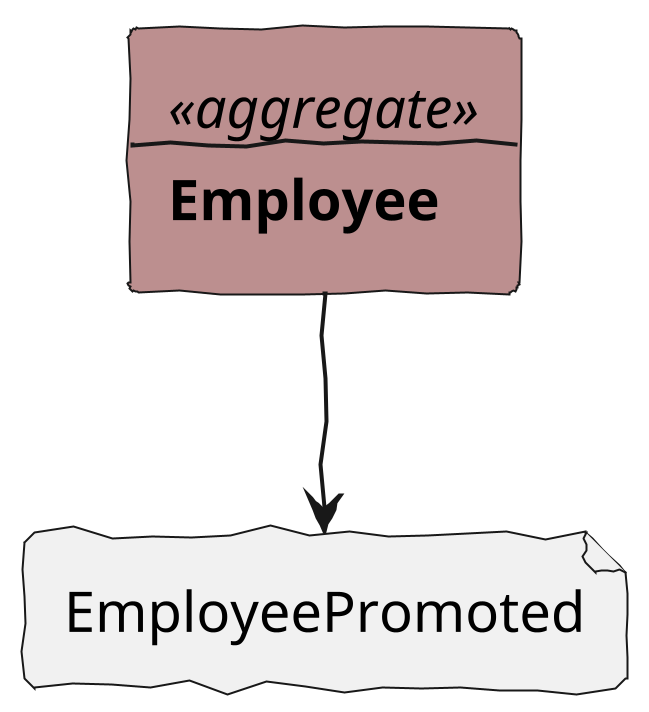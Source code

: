 @startuml
!include <tupadr3/common>
!include <tupadr3/font-awesome-5/clock>

skinparam defaultFontName Purisa
skinparam handwritten true
skinparam backgroundcolor transparent


scale 1200*4800

rectangle Aggregate #RosyBrown [
    <i><<aggregate>></i>
    ---
    <b>Employee</b>
]
file EmployeePromoted


Aggregate --> EmployeePromoted

@enduml